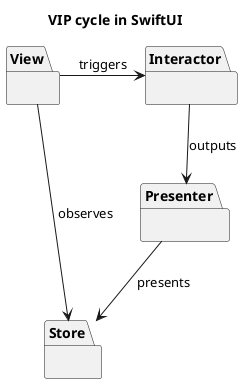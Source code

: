 @startuml VIPCycle
title VIP cycle in SwiftUI
package View {}
package Interactor {}
package Presenter {}
package Store {}

View -right-> Interactor : triggers
Interactor --> Presenter : outputs
Presenter --> Store : presents
View --> Store : observes

@enduml